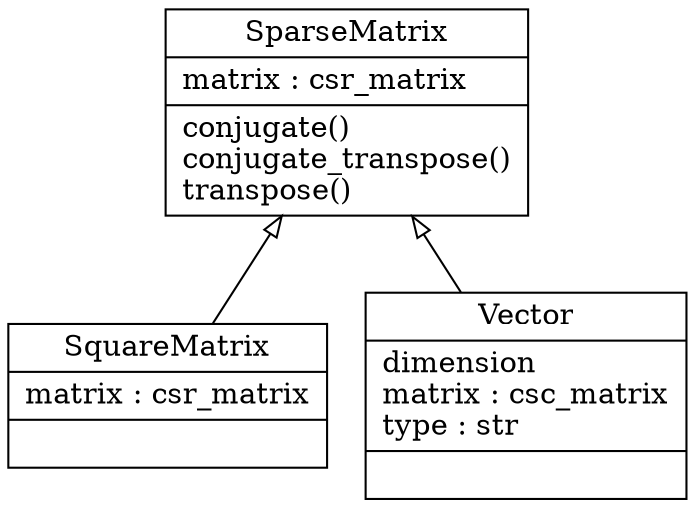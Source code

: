 digraph "classes" {
charset="utf-8"
rankdir=BT
"0" [label="{SparseMatrix|matrix : csr_matrix\l|conjugate()\lconjugate_transpose()\ltranspose()\l}", shape="record"];
"1" [label="{SquareMatrix|matrix : csr_matrix\l|}", shape="record"];
"2" [label="{Vector|dimension\lmatrix : csc_matrix\ltype : str\l|}", shape="record"];
"1" -> "0" [arrowhead="empty", arrowtail="none"];
"2" -> "0" [arrowhead="empty", arrowtail="none"];
}
